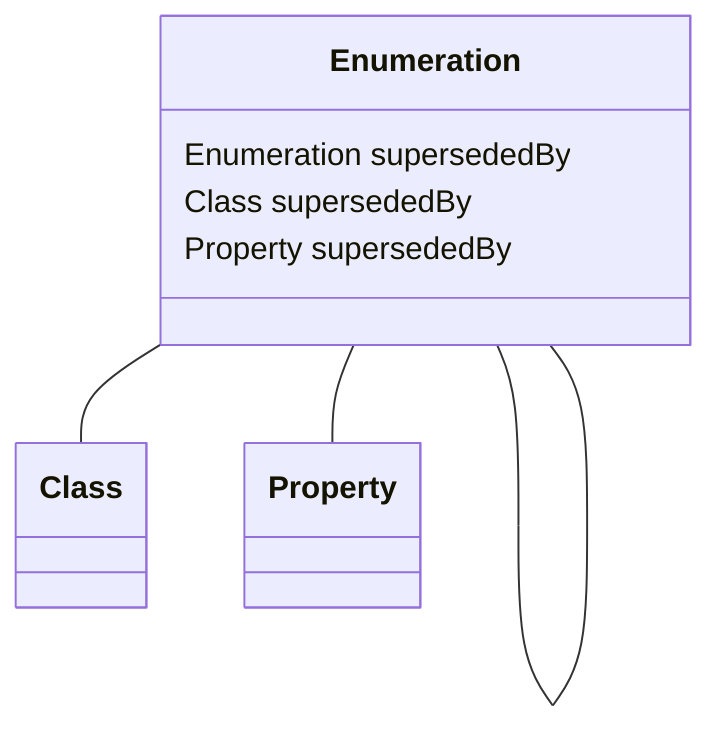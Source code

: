 classDiagram
  Enumeration -- Enumeration
  Enumeration -- Class
  Enumeration -- Property


class Enumeration {

  Enumeration supersededBy
  Class supersededBy
  Property supersededBy

 }